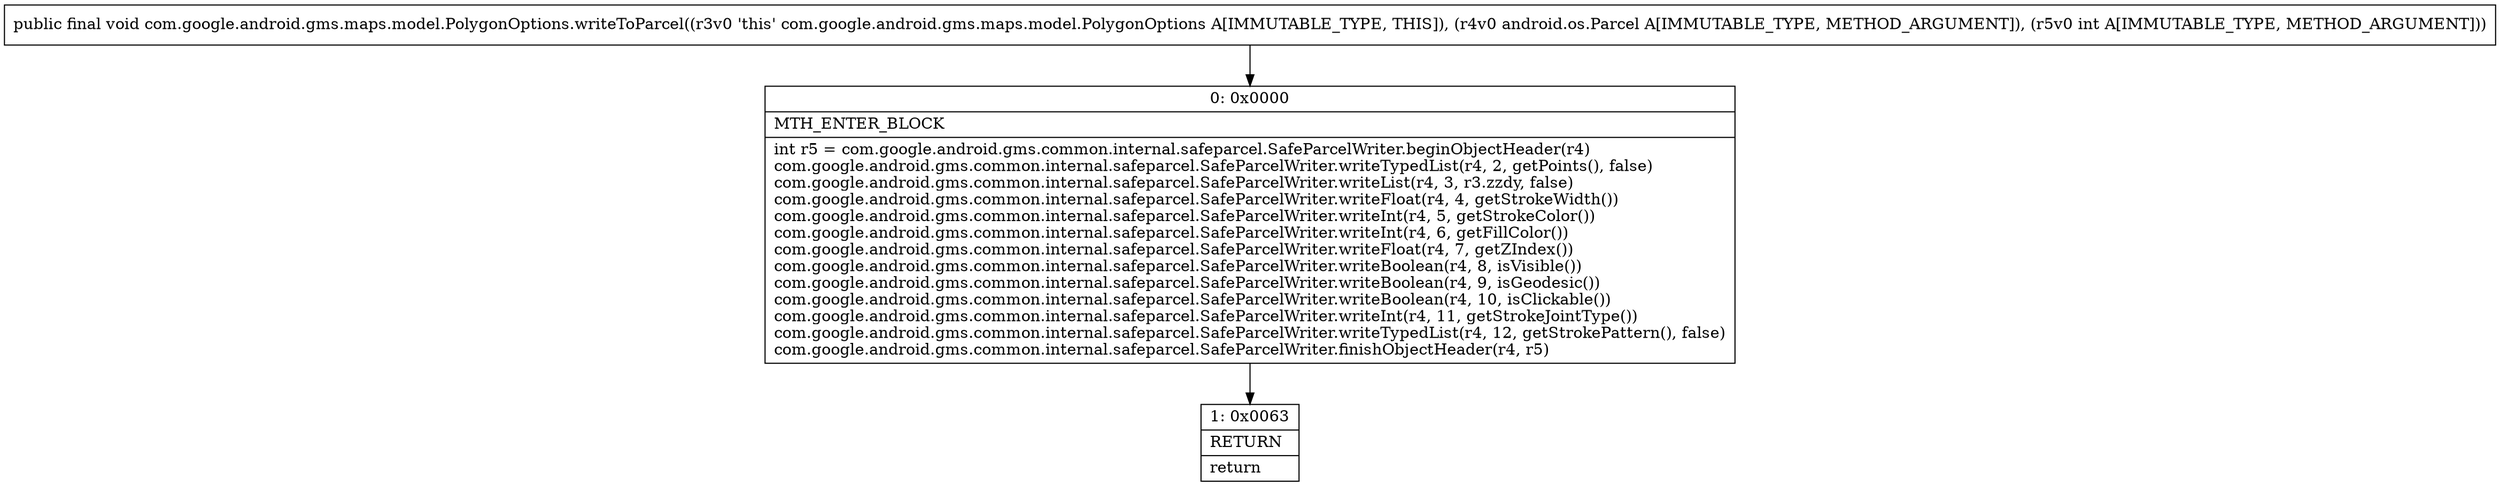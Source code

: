 digraph "CFG forcom.google.android.gms.maps.model.PolygonOptions.writeToParcel(Landroid\/os\/Parcel;I)V" {
Node_0 [shape=record,label="{0\:\ 0x0000|MTH_ENTER_BLOCK\l|int r5 = com.google.android.gms.common.internal.safeparcel.SafeParcelWriter.beginObjectHeader(r4)\lcom.google.android.gms.common.internal.safeparcel.SafeParcelWriter.writeTypedList(r4, 2, getPoints(), false)\lcom.google.android.gms.common.internal.safeparcel.SafeParcelWriter.writeList(r4, 3, r3.zzdy, false)\lcom.google.android.gms.common.internal.safeparcel.SafeParcelWriter.writeFloat(r4, 4, getStrokeWidth())\lcom.google.android.gms.common.internal.safeparcel.SafeParcelWriter.writeInt(r4, 5, getStrokeColor())\lcom.google.android.gms.common.internal.safeparcel.SafeParcelWriter.writeInt(r4, 6, getFillColor())\lcom.google.android.gms.common.internal.safeparcel.SafeParcelWriter.writeFloat(r4, 7, getZIndex())\lcom.google.android.gms.common.internal.safeparcel.SafeParcelWriter.writeBoolean(r4, 8, isVisible())\lcom.google.android.gms.common.internal.safeparcel.SafeParcelWriter.writeBoolean(r4, 9, isGeodesic())\lcom.google.android.gms.common.internal.safeparcel.SafeParcelWriter.writeBoolean(r4, 10, isClickable())\lcom.google.android.gms.common.internal.safeparcel.SafeParcelWriter.writeInt(r4, 11, getStrokeJointType())\lcom.google.android.gms.common.internal.safeparcel.SafeParcelWriter.writeTypedList(r4, 12, getStrokePattern(), false)\lcom.google.android.gms.common.internal.safeparcel.SafeParcelWriter.finishObjectHeader(r4, r5)\l}"];
Node_1 [shape=record,label="{1\:\ 0x0063|RETURN\l|return\l}"];
MethodNode[shape=record,label="{public final void com.google.android.gms.maps.model.PolygonOptions.writeToParcel((r3v0 'this' com.google.android.gms.maps.model.PolygonOptions A[IMMUTABLE_TYPE, THIS]), (r4v0 android.os.Parcel A[IMMUTABLE_TYPE, METHOD_ARGUMENT]), (r5v0 int A[IMMUTABLE_TYPE, METHOD_ARGUMENT])) }"];
MethodNode -> Node_0;
Node_0 -> Node_1;
}

